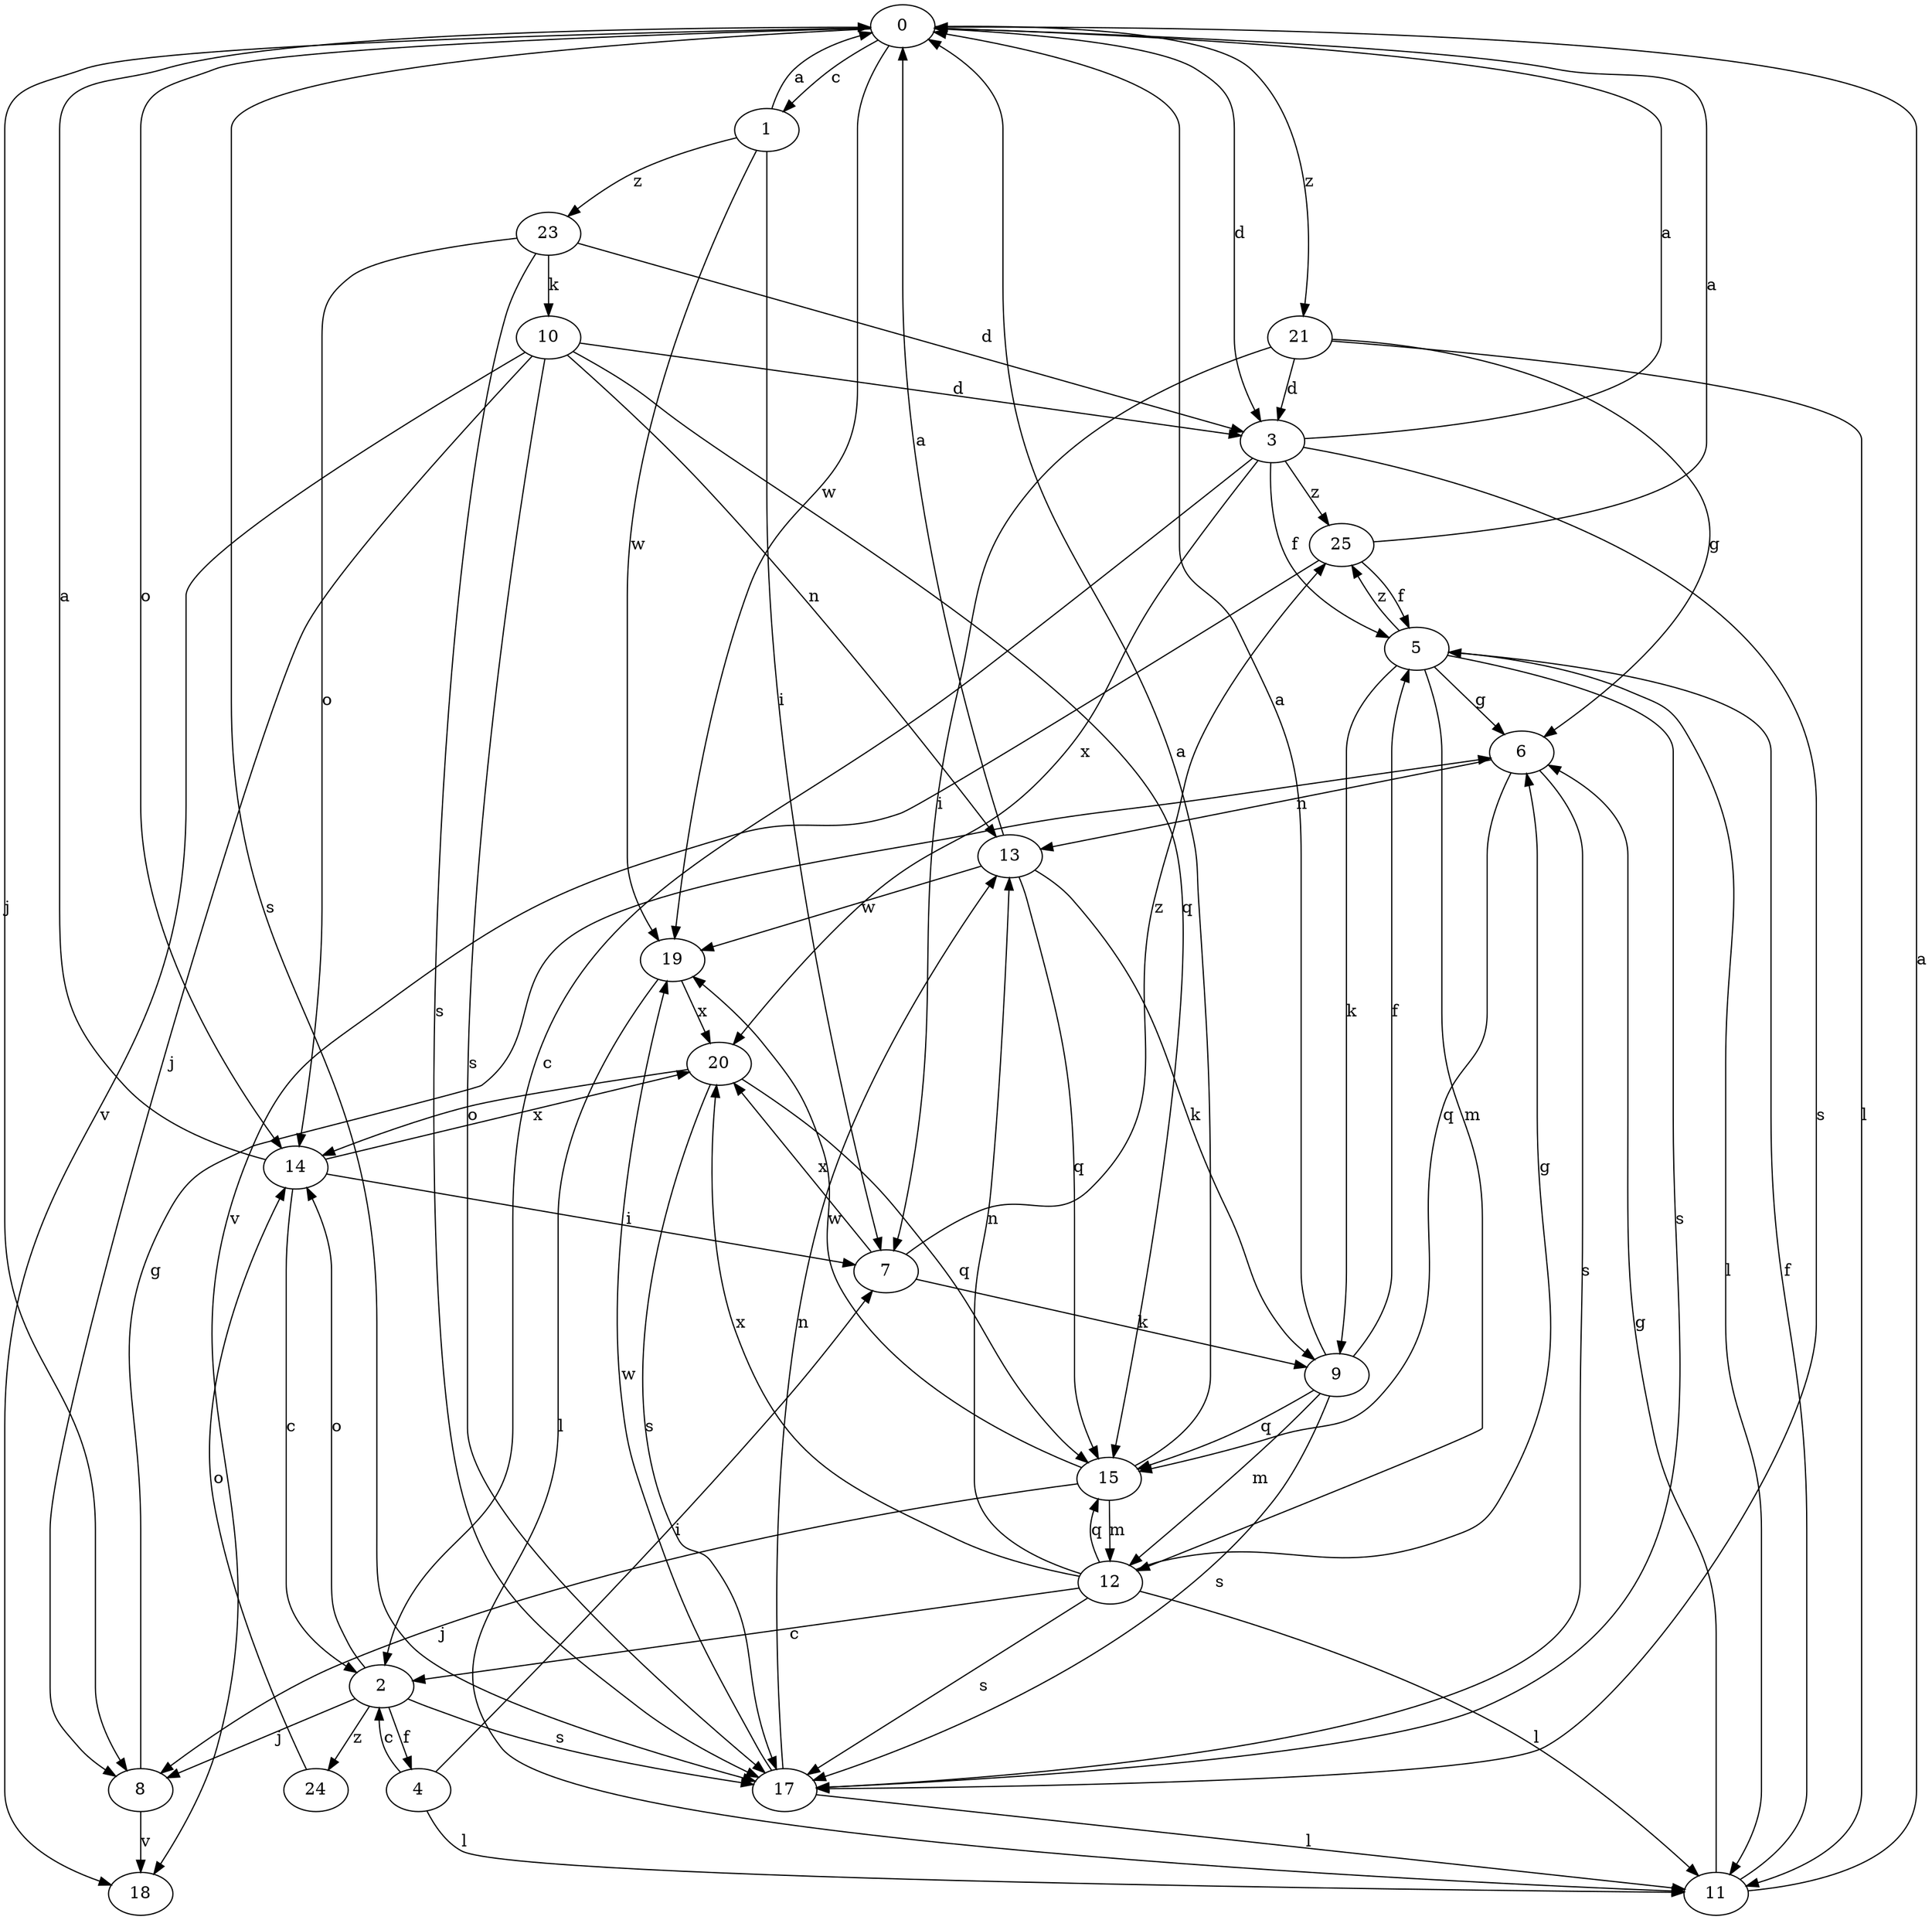 strict digraph  {
0;
1;
2;
3;
4;
5;
6;
7;
8;
9;
10;
11;
12;
13;
14;
15;
17;
18;
19;
20;
21;
23;
24;
25;
0 -> 1  [label=c];
0 -> 3  [label=d];
0 -> 8  [label=j];
0 -> 14  [label=o];
0 -> 17  [label=s];
0 -> 19  [label=w];
0 -> 21  [label=z];
1 -> 0  [label=a];
1 -> 7  [label=i];
1 -> 19  [label=w];
1 -> 23  [label=z];
2 -> 4  [label=f];
2 -> 8  [label=j];
2 -> 14  [label=o];
2 -> 17  [label=s];
2 -> 24  [label=z];
3 -> 0  [label=a];
3 -> 2  [label=c];
3 -> 5  [label=f];
3 -> 17  [label=s];
3 -> 20  [label=x];
3 -> 25  [label=z];
4 -> 2  [label=c];
4 -> 7  [label=i];
4 -> 11  [label=l];
5 -> 6  [label=g];
5 -> 9  [label=k];
5 -> 11  [label=l];
5 -> 12  [label=m];
5 -> 17  [label=s];
5 -> 25  [label=z];
6 -> 13  [label=n];
6 -> 15  [label=q];
6 -> 17  [label=s];
7 -> 9  [label=k];
7 -> 20  [label=x];
7 -> 25  [label=z];
8 -> 6  [label=g];
8 -> 18  [label=v];
9 -> 0  [label=a];
9 -> 5  [label=f];
9 -> 12  [label=m];
9 -> 15  [label=q];
9 -> 17  [label=s];
10 -> 3  [label=d];
10 -> 8  [label=j];
10 -> 13  [label=n];
10 -> 15  [label=q];
10 -> 17  [label=s];
10 -> 18  [label=v];
11 -> 0  [label=a];
11 -> 5  [label=f];
11 -> 6  [label=g];
12 -> 2  [label=c];
12 -> 6  [label=g];
12 -> 11  [label=l];
12 -> 13  [label=n];
12 -> 15  [label=q];
12 -> 17  [label=s];
12 -> 20  [label=x];
13 -> 0  [label=a];
13 -> 9  [label=k];
13 -> 15  [label=q];
13 -> 19  [label=w];
14 -> 0  [label=a];
14 -> 2  [label=c];
14 -> 7  [label=i];
14 -> 20  [label=x];
15 -> 0  [label=a];
15 -> 8  [label=j];
15 -> 12  [label=m];
15 -> 19  [label=w];
17 -> 11  [label=l];
17 -> 13  [label=n];
17 -> 19  [label=w];
19 -> 11  [label=l];
19 -> 20  [label=x];
20 -> 14  [label=o];
20 -> 15  [label=q];
20 -> 17  [label=s];
21 -> 3  [label=d];
21 -> 6  [label=g];
21 -> 7  [label=i];
21 -> 11  [label=l];
23 -> 3  [label=d];
23 -> 10  [label=k];
23 -> 14  [label=o];
23 -> 17  [label=s];
24 -> 14  [label=o];
25 -> 0  [label=a];
25 -> 5  [label=f];
25 -> 18  [label=v];
}
